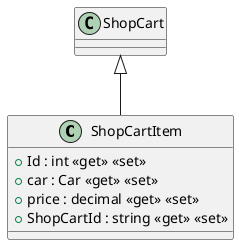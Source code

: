 @startuml
class ShopCartItem {
    + Id : int <<get>> <<set>>
    + car : Car <<get>> <<set>>
    + price : decimal <<get>> <<set>>
    + ShopCartId : string <<get>> <<set>>
}
ShopCart <|-- ShopCartItem
@enduml
